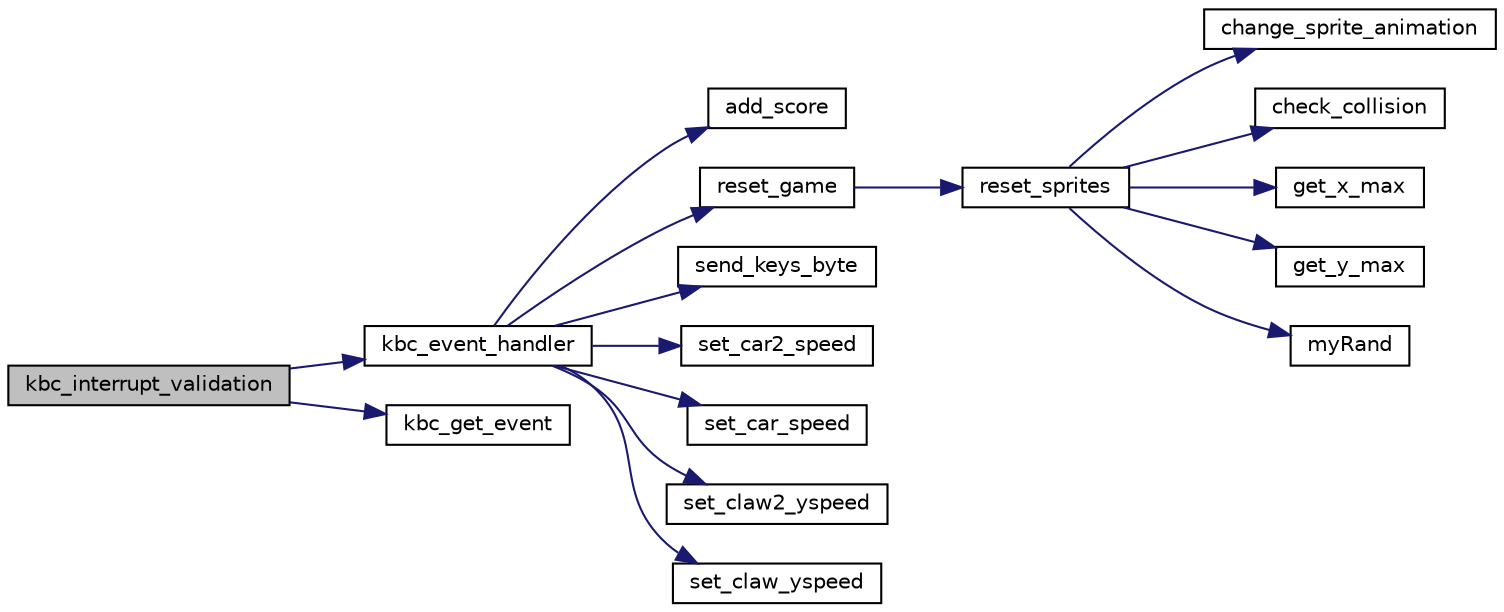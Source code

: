 digraph "kbc_interrupt_validation"
{
 // LATEX_PDF_SIZE
  edge [fontname="Helvetica",fontsize="10",labelfontname="Helvetica",labelfontsize="10"];
  node [fontname="Helvetica",fontsize="10",shape=record];
  rankdir="LR";
  Node1 [label="kbc_interrupt_validation",height=0.2,width=0.4,color="black", fillcolor="grey75", style="filled", fontcolor="black",tooltip="validate the interrupt recived from the keyboard"];
  Node1 -> Node2 [color="midnightblue",fontsize="10",style="solid",fontname="Helvetica"];
  Node2 [label="kbc_event_handler",height=0.2,width=0.4,color="black", fillcolor="white", style="filled",URL="$state__machine_8c.html#a8fd09b3048c937168ac1c08af9b19bb0",tooltip="make all the changes in the game related to the key event received"];
  Node2 -> Node3 [color="midnightblue",fontsize="10",style="solid",fontname="Helvetica"];
  Node3 [label="add_score",height=0.2,width=0.4,color="black", fillcolor="white", style="filled",URL="$group__game.html#ga87c16b2378fdf3ece4e779be6716956b",tooltip="add a new score to the points array that contais the 5 biggest scores made in that run"];
  Node2 -> Node4 [color="midnightblue",fontsize="10",style="solid",fontname="Helvetica"];
  Node4 [label="reset_game",height=0.2,width=0.4,color="black", fillcolor="white", style="filled",URL="$group__game.html#gafc9166b05283e70d74e27e9e20585878",tooltip="reset game variavels all game variavels"];
  Node4 -> Node5 [color="midnightblue",fontsize="10",style="solid",fontname="Helvetica"];
  Node5 [label="reset_sprites",height=0.2,width=0.4,color="black", fillcolor="white", style="filled",URL="$sprite_8c.html#addb303244021cea7f85d1f6645a53b9a",tooltip="goes back to the initial positions and speed"];
  Node5 -> Node6 [color="midnightblue",fontsize="10",style="solid",fontname="Helvetica"];
  Node6 [label="change_sprite_animation",height=0.2,width=0.4,color="black", fillcolor="white", style="filled",URL="$sprite_8c.html#a89def829f3803415e37ef0b7d2ee3e42",tooltip="moves to the next animation on the vector of animations if the last goes back to the beginning"];
  Node5 -> Node7 [color="midnightblue",fontsize="10",style="solid",fontname="Helvetica"];
  Node7 [label="check_collision",height=0.2,width=0.4,color="black", fillcolor="white", style="filled",URL="$sprite_8c.html#af99ef7d46af49168795a6e79936fb1d5",tooltip="checks collision between a sprite with a square with width x_size and height y_size"];
  Node5 -> Node8 [color="midnightblue",fontsize="10",style="solid",fontname="Helvetica"];
  Node8 [label="get_x_max",height=0.2,width=0.4,color="black", fillcolor="white", style="filled",URL="$group__video__gr.html#ga59b8bc184035b459a3b61ade2b835aeb",tooltip="Get the max x of the buffer."];
  Node5 -> Node9 [color="midnightblue",fontsize="10",style="solid",fontname="Helvetica"];
  Node9 [label="get_y_max",height=0.2,width=0.4,color="black", fillcolor="white", style="filled",URL="$group__video__gr.html#ga0ed4b076b187d5cc6070df7543855ee3",tooltip="Get the max y of the buffer."];
  Node5 -> Node10 [color="midnightblue",fontsize="10",style="solid",fontname="Helvetica"];
  Node10 [label="myRand",height=0.2,width=0.4,color="black", fillcolor="white", style="filled",URL="$group__game.html#ga6f937826ce61860c81f00a4034b4fc35",tooltip="used to make the same function as rand() and srand() but works fine This code module as imported from..."];
  Node2 -> Node11 [color="midnightblue",fontsize="10",style="solid",fontname="Helvetica"];
  Node11 [label="send_keys_byte",height=0.2,width=0.4,color="black", fillcolor="white", style="filled",URL="$group__game.html#ga16fcf7ea3f61fbe3b5b196fbb5b8e13a",tooltip="function used to send keys byte to the other VM"];
  Node2 -> Node12 [color="midnightblue",fontsize="10",style="solid",fontname="Helvetica"];
  Node12 [label="set_car2_speed",height=0.2,width=0.4,color="black", fillcolor="white", style="filled",URL="$sprite_8c.html#a6b71149ca230bb37dfeac4b528ca0f97",tooltip="Set the car2 speed object upon background move, used when in multiplayer mode."];
  Node2 -> Node13 [color="midnightblue",fontsize="10",style="solid",fontname="Helvetica"];
  Node13 [label="set_car_speed",height=0.2,width=0.4,color="black", fillcolor="white", style="filled",URL="$sprite_8c.html#a439e654a6989f8636720228493bec494",tooltip="Set the car speed object upon background move."];
  Node2 -> Node14 [color="midnightblue",fontsize="10",style="solid",fontname="Helvetica"];
  Node14 [label="set_claw2_yspeed",height=0.2,width=0.4,color="black", fillcolor="white", style="filled",URL="$sprite_8c.html#a306c98af05588b4afb32d80574037f25",tooltip="Set the claw2 yspeed object, used when in multiplayer mode."];
  Node2 -> Node15 [color="midnightblue",fontsize="10",style="solid",fontname="Helvetica"];
  Node15 [label="set_claw_yspeed",height=0.2,width=0.4,color="black", fillcolor="white", style="filled",URL="$sprite_8c.html#a9ebc0bb1d2af63729e6d78d46a029b25",tooltip="Set the claw yspeed object."];
  Node1 -> Node16 [color="midnightblue",fontsize="10",style="solid",fontname="Helvetica"];
  Node16 [label="kbc_get_event",height=0.2,width=0.4,color="black", fillcolor="white", style="filled",URL="$state__machine_8c.html#aea7757252d64537fbf6bec44655ae2b3",tooltip="will generate the key event related to the key pressed"];
}
